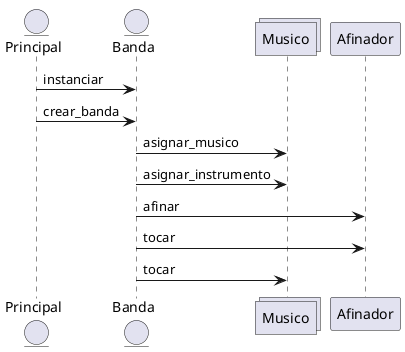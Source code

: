 @startuml
entity Principal
entity Banda
collections Musico

Principal -> Banda: instanciar
Principal -> Banda: crear_banda
Banda -> Musico: asignar_musico
Banda -> Musico: asignar_instrumento
Banda -> Afinador: afinar
Banda -> Afinador: tocar
Banda -> Musico: tocar
@enduml